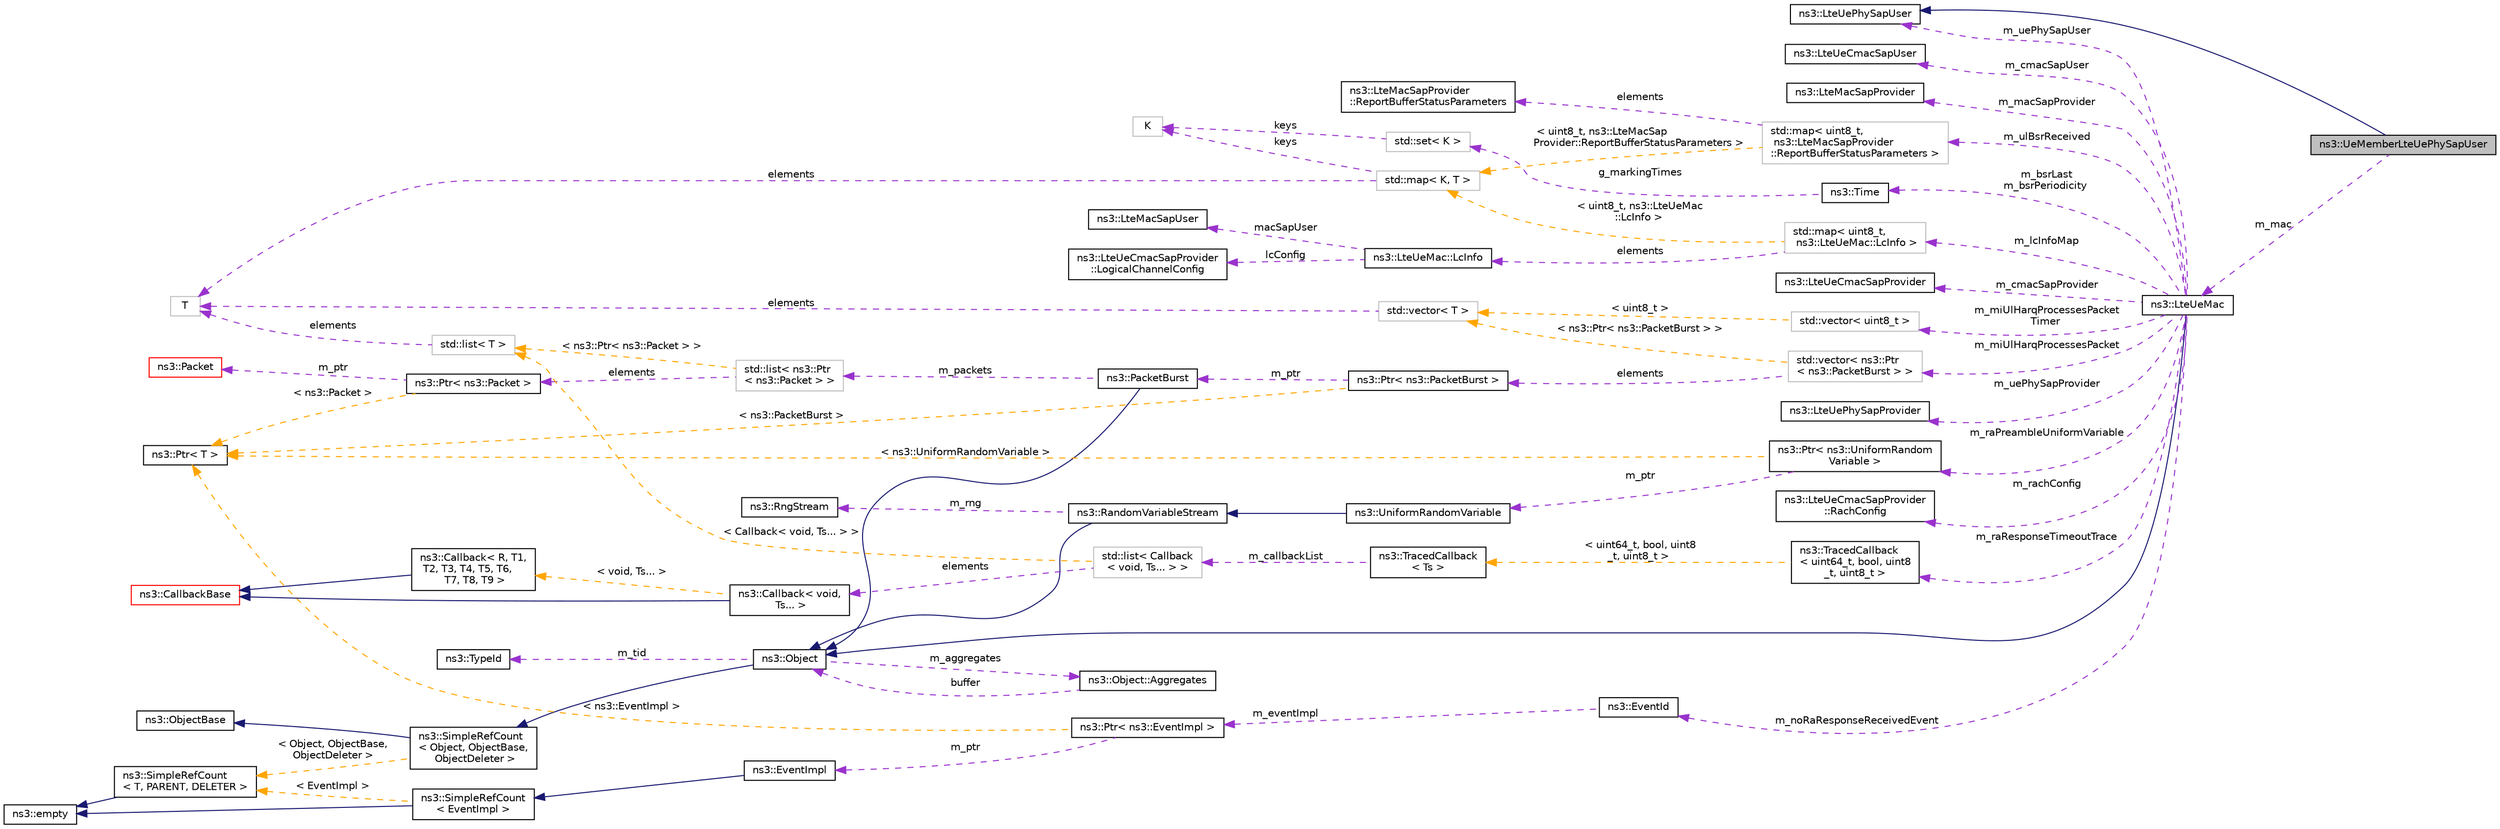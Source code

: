 digraph "ns3::UeMemberLteUePhySapUser"
{
 // LATEX_PDF_SIZE
  edge [fontname="Helvetica",fontsize="10",labelfontname="Helvetica",labelfontsize="10"];
  node [fontname="Helvetica",fontsize="10",shape=record];
  rankdir="LR";
  Node1 [label="ns3::UeMemberLteUePhySapUser",height=0.2,width=0.4,color="black", fillcolor="grey75", style="filled", fontcolor="black",tooltip="UeMemberLteUePhySapUser."];
  Node2 -> Node1 [dir="back",color="midnightblue",fontsize="10",style="solid",fontname="Helvetica"];
  Node2 [label="ns3::LteUePhySapUser",height=0.2,width=0.4,color="black", fillcolor="white", style="filled",URL="$classns3_1_1_lte_ue_phy_sap_user.html",tooltip="Service Access Point (SAP) offered by the PHY to the MAC."];
  Node3 -> Node1 [dir="back",color="darkorchid3",fontsize="10",style="dashed",label=" m_mac" ,fontname="Helvetica"];
  Node3 [label="ns3::LteUeMac",height=0.2,width=0.4,color="black", fillcolor="white", style="filled",URL="$classns3_1_1_lte_ue_mac.html",tooltip=" "];
  Node4 -> Node3 [dir="back",color="midnightblue",fontsize="10",style="solid",fontname="Helvetica"];
  Node4 [label="ns3::Object",height=0.2,width=0.4,color="black", fillcolor="white", style="filled",URL="$classns3_1_1_object.html",tooltip="A base class which provides memory management and object aggregation."];
  Node5 -> Node4 [dir="back",color="midnightblue",fontsize="10",style="solid",fontname="Helvetica"];
  Node5 [label="ns3::SimpleRefCount\l\< Object, ObjectBase,\l ObjectDeleter \>",height=0.2,width=0.4,color="black", fillcolor="white", style="filled",URL="$classns3_1_1_simple_ref_count.html",tooltip=" "];
  Node6 -> Node5 [dir="back",color="midnightblue",fontsize="10",style="solid",fontname="Helvetica"];
  Node6 [label="ns3::ObjectBase",height=0.2,width=0.4,color="black", fillcolor="white", style="filled",URL="$classns3_1_1_object_base.html",tooltip="Anchor the ns-3 type and attribute system."];
  Node7 -> Node5 [dir="back",color="orange",fontsize="10",style="dashed",label=" \< Object, ObjectBase,\l ObjectDeleter \>" ,fontname="Helvetica"];
  Node7 [label="ns3::SimpleRefCount\l\< T, PARENT, DELETER \>",height=0.2,width=0.4,color="black", fillcolor="white", style="filled",URL="$classns3_1_1_simple_ref_count.html",tooltip="A template-based reference counting class."];
  Node8 -> Node7 [dir="back",color="midnightblue",fontsize="10",style="solid",fontname="Helvetica"];
  Node8 [label="ns3::empty",height=0.2,width=0.4,color="black", fillcolor="white", style="filled",URL="$classns3_1_1empty.html",tooltip="make Callback use a separate empty type"];
  Node9 -> Node4 [dir="back",color="darkorchid3",fontsize="10",style="dashed",label=" m_tid" ,fontname="Helvetica"];
  Node9 [label="ns3::TypeId",height=0.2,width=0.4,color="black", fillcolor="white", style="filled",URL="$classns3_1_1_type_id.html",tooltip="a unique identifier for an interface."];
  Node10 -> Node4 [dir="back",color="darkorchid3",fontsize="10",style="dashed",label=" m_aggregates" ,fontname="Helvetica"];
  Node10 [label="ns3::Object::Aggregates",height=0.2,width=0.4,color="black", fillcolor="white", style="filled",URL="$structns3_1_1_object_1_1_aggregates.html",tooltip="The list of Objects aggregated to this one."];
  Node4 -> Node10 [dir="back",color="darkorchid3",fontsize="10",style="dashed",label=" buffer" ,fontname="Helvetica"];
  Node11 -> Node3 [dir="back",color="darkorchid3",fontsize="10",style="dashed",label=" m_miUlHarqProcessesPacket\lTimer" ,fontname="Helvetica"];
  Node11 [label="std::vector\< uint8_t \>",height=0.2,width=0.4,color="grey75", fillcolor="white", style="filled",tooltip=" "];
  Node12 -> Node11 [dir="back",color="orange",fontsize="10",style="dashed",label=" \< uint8_t \>" ,fontname="Helvetica"];
  Node12 [label="std::vector\< T \>",height=0.2,width=0.4,color="grey75", fillcolor="white", style="filled",tooltip=" "];
  Node13 -> Node12 [dir="back",color="darkorchid3",fontsize="10",style="dashed",label=" elements" ,fontname="Helvetica"];
  Node13 [label="T",height=0.2,width=0.4,color="grey75", fillcolor="white", style="filled",tooltip=" "];
  Node14 -> Node3 [dir="back",color="darkorchid3",fontsize="10",style="dashed",label=" m_cmacSapProvider" ,fontname="Helvetica"];
  Node14 [label="ns3::LteUeCmacSapProvider",height=0.2,width=0.4,color="black", fillcolor="white", style="filled",URL="$classns3_1_1_lte_ue_cmac_sap_provider.html",tooltip="Service Access Point (SAP) offered by the UE MAC to the UE RRC."];
  Node15 -> Node3 [dir="back",color="darkorchid3",fontsize="10",style="dashed",label=" m_lcInfoMap" ,fontname="Helvetica"];
  Node15 [label="std::map\< uint8_t,\l ns3::LteUeMac::LcInfo \>",height=0.2,width=0.4,color="grey75", fillcolor="white", style="filled",tooltip=" "];
  Node16 -> Node15 [dir="back",color="darkorchid3",fontsize="10",style="dashed",label=" elements" ,fontname="Helvetica"];
  Node16 [label="ns3::LteUeMac::LcInfo",height=0.2,width=0.4,color="black", fillcolor="white", style="filled",URL="$structns3_1_1_lte_ue_mac_1_1_lc_info.html",tooltip="LcInfo structure."];
  Node17 -> Node16 [dir="back",color="darkorchid3",fontsize="10",style="dashed",label=" lcConfig" ,fontname="Helvetica"];
  Node17 [label="ns3::LteUeCmacSapProvider\l::LogicalChannelConfig",height=0.2,width=0.4,color="black", fillcolor="white", style="filled",URL="$structns3_1_1_lte_ue_cmac_sap_provider_1_1_logical_channel_config.html",tooltip="LogicalChannelConfig structure."];
  Node18 -> Node16 [dir="back",color="darkorchid3",fontsize="10",style="dashed",label=" macSapUser" ,fontname="Helvetica"];
  Node18 [label="ns3::LteMacSapUser",height=0.2,width=0.4,color="black", fillcolor="white", style="filled",URL="$classns3_1_1_lte_mac_sap_user.html",tooltip="Service Access Point (SAP) offered by the MAC to the RLC See Femto Forum MAC Scheduler Interface Spec..."];
  Node19 -> Node15 [dir="back",color="orange",fontsize="10",style="dashed",label=" \< uint8_t, ns3::LteUeMac\l::LcInfo \>" ,fontname="Helvetica"];
  Node19 [label="std::map\< K, T \>",height=0.2,width=0.4,color="grey75", fillcolor="white", style="filled",tooltip=" "];
  Node20 -> Node19 [dir="back",color="darkorchid3",fontsize="10",style="dashed",label=" keys" ,fontname="Helvetica"];
  Node20 [label="K",height=0.2,width=0.4,color="grey75", fillcolor="white", style="filled",tooltip=" "];
  Node13 -> Node19 [dir="back",color="darkorchid3",fontsize="10",style="dashed",label=" elements" ,fontname="Helvetica"];
  Node21 -> Node3 [dir="back",color="darkorchid3",fontsize="10",style="dashed",label=" m_noRaResponseReceivedEvent" ,fontname="Helvetica"];
  Node21 [label="ns3::EventId",height=0.2,width=0.4,color="black", fillcolor="white", style="filled",URL="$classns3_1_1_event_id.html",tooltip="An identifier for simulation events."];
  Node22 -> Node21 [dir="back",color="darkorchid3",fontsize="10",style="dashed",label=" m_eventImpl" ,fontname="Helvetica"];
  Node22 [label="ns3::Ptr\< ns3::EventImpl \>",height=0.2,width=0.4,color="black", fillcolor="white", style="filled",URL="$classns3_1_1_ptr.html",tooltip=" "];
  Node23 -> Node22 [dir="back",color="darkorchid3",fontsize="10",style="dashed",label=" m_ptr" ,fontname="Helvetica"];
  Node23 [label="ns3::EventImpl",height=0.2,width=0.4,color="black", fillcolor="white", style="filled",URL="$classns3_1_1_event_impl.html",tooltip="A simulation event."];
  Node24 -> Node23 [dir="back",color="midnightblue",fontsize="10",style="solid",fontname="Helvetica"];
  Node24 [label="ns3::SimpleRefCount\l\< EventImpl \>",height=0.2,width=0.4,color="black", fillcolor="white", style="filled",URL="$classns3_1_1_simple_ref_count.html",tooltip=" "];
  Node8 -> Node24 [dir="back",color="midnightblue",fontsize="10",style="solid",fontname="Helvetica"];
  Node7 -> Node24 [dir="back",color="orange",fontsize="10",style="dashed",label=" \< EventImpl \>" ,fontname="Helvetica"];
  Node25 -> Node22 [dir="back",color="orange",fontsize="10",style="dashed",label=" \< ns3::EventImpl \>" ,fontname="Helvetica"];
  Node25 [label="ns3::Ptr\< T \>",height=0.2,width=0.4,color="black", fillcolor="white", style="filled",URL="$classns3_1_1_ptr.html",tooltip="Smart pointer class similar to boost::intrusive_ptr."];
  Node26 -> Node3 [dir="back",color="darkorchid3",fontsize="10",style="dashed",label=" m_uePhySapProvider" ,fontname="Helvetica"];
  Node26 [label="ns3::LteUePhySapProvider",height=0.2,width=0.4,color="black", fillcolor="white", style="filled",URL="$classns3_1_1_lte_ue_phy_sap_provider.html",tooltip="Service Access Point (SAP) offered by the UE-PHY to the UE-MAC."];
  Node27 -> Node3 [dir="back",color="darkorchid3",fontsize="10",style="dashed",label=" m_ulBsrReceived" ,fontname="Helvetica"];
  Node27 [label="std::map\< uint8_t,\l ns3::LteMacSapProvider\l::ReportBufferStatusParameters \>",height=0.2,width=0.4,color="grey75", fillcolor="white", style="filled",tooltip=" "];
  Node28 -> Node27 [dir="back",color="darkorchid3",fontsize="10",style="dashed",label=" elements" ,fontname="Helvetica"];
  Node28 [label="ns3::LteMacSapProvider\l::ReportBufferStatusParameters",height=0.2,width=0.4,color="black", fillcolor="white", style="filled",URL="$structns3_1_1_lte_mac_sap_provider_1_1_report_buffer_status_parameters.html",tooltip="Parameters for LteMacSapProvider::ReportBufferStatus."];
  Node19 -> Node27 [dir="back",color="orange",fontsize="10",style="dashed",label=" \< uint8_t, ns3::LteMacSap\lProvider::ReportBufferStatusParameters \>" ,fontname="Helvetica"];
  Node2 -> Node3 [dir="back",color="darkorchid3",fontsize="10",style="dashed",label=" m_uePhySapUser" ,fontname="Helvetica"];
  Node29 -> Node3 [dir="back",color="darkorchid3",fontsize="10",style="dashed",label=" m_rachConfig" ,fontname="Helvetica"];
  Node29 [label="ns3::LteUeCmacSapProvider\l::RachConfig",height=0.2,width=0.4,color="black", fillcolor="white", style="filled",URL="$structns3_1_1_lte_ue_cmac_sap_provider_1_1_rach_config.html",tooltip="RachConfig structure."];
  Node30 -> Node3 [dir="back",color="darkorchid3",fontsize="10",style="dashed",label=" m_bsrLast\nm_bsrPeriodicity" ,fontname="Helvetica"];
  Node30 [label="ns3::Time",height=0.2,width=0.4,color="black", fillcolor="white", style="filled",URL="$classns3_1_1_time.html",tooltip="Simulation virtual time values and global simulation resolution."];
  Node31 -> Node30 [dir="back",color="darkorchid3",fontsize="10",style="dashed",label=" g_markingTimes" ,fontname="Helvetica"];
  Node31 [label="std::set\< K \>",height=0.2,width=0.4,color="grey75", fillcolor="white", style="filled",tooltip=" "];
  Node20 -> Node31 [dir="back",color="darkorchid3",fontsize="10",style="dashed",label=" keys" ,fontname="Helvetica"];
  Node32 -> Node3 [dir="back",color="darkorchid3",fontsize="10",style="dashed",label=" m_miUlHarqProcessesPacket" ,fontname="Helvetica"];
  Node32 [label="std::vector\< ns3::Ptr\l\< ns3::PacketBurst \> \>",height=0.2,width=0.4,color="grey75", fillcolor="white", style="filled",tooltip=" "];
  Node33 -> Node32 [dir="back",color="darkorchid3",fontsize="10",style="dashed",label=" elements" ,fontname="Helvetica"];
  Node33 [label="ns3::Ptr\< ns3::PacketBurst \>",height=0.2,width=0.4,color="black", fillcolor="white", style="filled",URL="$classns3_1_1_ptr.html",tooltip=" "];
  Node34 -> Node33 [dir="back",color="darkorchid3",fontsize="10",style="dashed",label=" m_ptr" ,fontname="Helvetica"];
  Node34 [label="ns3::PacketBurst",height=0.2,width=0.4,color="black", fillcolor="white", style="filled",URL="$classns3_1_1_packet_burst.html",tooltip="this class implement a burst as a list of packets"];
  Node4 -> Node34 [dir="back",color="midnightblue",fontsize="10",style="solid",fontname="Helvetica"];
  Node35 -> Node34 [dir="back",color="darkorchid3",fontsize="10",style="dashed",label=" m_packets" ,fontname="Helvetica"];
  Node35 [label="std::list\< ns3::Ptr\l\< ns3::Packet \> \>",height=0.2,width=0.4,color="grey75", fillcolor="white", style="filled",tooltip=" "];
  Node36 -> Node35 [dir="back",color="darkorchid3",fontsize="10",style="dashed",label=" elements" ,fontname="Helvetica"];
  Node36 [label="ns3::Ptr\< ns3::Packet \>",height=0.2,width=0.4,color="black", fillcolor="white", style="filled",URL="$classns3_1_1_ptr.html",tooltip=" "];
  Node37 -> Node36 [dir="back",color="darkorchid3",fontsize="10",style="dashed",label=" m_ptr" ,fontname="Helvetica"];
  Node37 [label="ns3::Packet",height=0.2,width=0.4,color="red", fillcolor="white", style="filled",URL="$classns3_1_1_packet.html",tooltip="network packets"];
  Node25 -> Node36 [dir="back",color="orange",fontsize="10",style="dashed",label=" \< ns3::Packet \>" ,fontname="Helvetica"];
  Node53 -> Node35 [dir="back",color="orange",fontsize="10",style="dashed",label=" \< ns3::Ptr\< ns3::Packet \> \>" ,fontname="Helvetica"];
  Node53 [label="std::list\< T \>",height=0.2,width=0.4,color="grey75", fillcolor="white", style="filled",tooltip=" "];
  Node13 -> Node53 [dir="back",color="darkorchid3",fontsize="10",style="dashed",label=" elements" ,fontname="Helvetica"];
  Node25 -> Node33 [dir="back",color="orange",fontsize="10",style="dashed",label=" \< ns3::PacketBurst \>" ,fontname="Helvetica"];
  Node12 -> Node32 [dir="back",color="orange",fontsize="10",style="dashed",label=" \< ns3::Ptr\< ns3::PacketBurst \> \>" ,fontname="Helvetica"];
  Node54 -> Node3 [dir="back",color="darkorchid3",fontsize="10",style="dashed",label=" m_raPreambleUniformVariable" ,fontname="Helvetica"];
  Node54 [label="ns3::Ptr\< ns3::UniformRandom\lVariable \>",height=0.2,width=0.4,color="black", fillcolor="white", style="filled",URL="$classns3_1_1_ptr.html",tooltip=" "];
  Node55 -> Node54 [dir="back",color="darkorchid3",fontsize="10",style="dashed",label=" m_ptr" ,fontname="Helvetica"];
  Node55 [label="ns3::UniformRandomVariable",height=0.2,width=0.4,color="black", fillcolor="white", style="filled",URL="$classns3_1_1_uniform_random_variable.html",tooltip="The uniform distribution Random Number Generator (RNG)."];
  Node56 -> Node55 [dir="back",color="midnightblue",fontsize="10",style="solid",fontname="Helvetica"];
  Node56 [label="ns3::RandomVariableStream",height=0.2,width=0.4,color="black", fillcolor="white", style="filled",URL="$classns3_1_1_random_variable_stream.html",tooltip="The basic uniform Random Number Generator (RNG)."];
  Node4 -> Node56 [dir="back",color="midnightblue",fontsize="10",style="solid",fontname="Helvetica"];
  Node57 -> Node56 [dir="back",color="darkorchid3",fontsize="10",style="dashed",label=" m_rng" ,fontname="Helvetica"];
  Node57 [label="ns3::RngStream",height=0.2,width=0.4,color="black", fillcolor="white", style="filled",URL="$classns3_1_1_rng_stream.html",tooltip="Combined Multiple-Recursive Generator MRG32k3a."];
  Node25 -> Node54 [dir="back",color="orange",fontsize="10",style="dashed",label=" \< ns3::UniformRandomVariable \>" ,fontname="Helvetica"];
  Node58 -> Node3 [dir="back",color="darkorchid3",fontsize="10",style="dashed",label=" m_cmacSapUser" ,fontname="Helvetica"];
  Node58 [label="ns3::LteUeCmacSapUser",height=0.2,width=0.4,color="black", fillcolor="white", style="filled",URL="$classns3_1_1_lte_ue_cmac_sap_user.html",tooltip="Service Access Point (SAP) offered by the UE MAC to the UE RRC."];
  Node59 -> Node3 [dir="back",color="darkorchid3",fontsize="10",style="dashed",label=" m_macSapProvider" ,fontname="Helvetica"];
  Node59 [label="ns3::LteMacSapProvider",height=0.2,width=0.4,color="black", fillcolor="white", style="filled",URL="$classns3_1_1_lte_mac_sap_provider.html",tooltip="Service Access Point (SAP) offered by the MAC to the RLC See Femto Forum MAC Scheduler Interface Spec..."];
  Node60 -> Node3 [dir="back",color="darkorchid3",fontsize="10",style="dashed",label=" m_raResponseTimeoutTrace" ,fontname="Helvetica"];
  Node60 [label="ns3::TracedCallback\l\< uint64_t, bool, uint8\l_t, uint8_t \>",height=0.2,width=0.4,color="black", fillcolor="white", style="filled",URL="$classns3_1_1_traced_callback.html",tooltip=" "];
  Node61 -> Node60 [dir="back",color="orange",fontsize="10",style="dashed",label=" \< uint64_t, bool, uint8\l_t, uint8_t \>" ,fontname="Helvetica"];
  Node61 [label="ns3::TracedCallback\l\< Ts \>",height=0.2,width=0.4,color="black", fillcolor="white", style="filled",URL="$classns3_1_1_traced_callback.html",tooltip="Forward calls to a chain of Callback."];
  Node62 -> Node61 [dir="back",color="darkorchid3",fontsize="10",style="dashed",label=" m_callbackList" ,fontname="Helvetica"];
  Node62 [label="std::list\< Callback\l\< void, Ts... \> \>",height=0.2,width=0.4,color="grey75", fillcolor="white", style="filled",tooltip=" "];
  Node63 -> Node62 [dir="back",color="darkorchid3",fontsize="10",style="dashed",label=" elements" ,fontname="Helvetica"];
  Node63 [label="ns3::Callback\< void,\l Ts... \>",height=0.2,width=0.4,color="black", fillcolor="white", style="filled",URL="$classns3_1_1_callback.html",tooltip=" "];
  Node64 -> Node63 [dir="back",color="midnightblue",fontsize="10",style="solid",fontname="Helvetica"];
  Node64 [label="ns3::CallbackBase",height=0.2,width=0.4,color="red", fillcolor="white", style="filled",URL="$classns3_1_1_callback_base.html",tooltip="Base class for Callback class."];
  Node68 -> Node63 [dir="back",color="orange",fontsize="10",style="dashed",label=" \< void, Ts... \>" ,fontname="Helvetica"];
  Node68 [label="ns3::Callback\< R, T1,\l T2, T3, T4, T5, T6,\l T7, T8, T9 \>",height=0.2,width=0.4,color="black", fillcolor="white", style="filled",URL="$classns3_1_1_callback.html",tooltip="Callback template class."];
  Node64 -> Node68 [dir="back",color="midnightblue",fontsize="10",style="solid",fontname="Helvetica"];
  Node53 -> Node62 [dir="back",color="orange",fontsize="10",style="dashed",label=" \< Callback\< void, Ts... \> \>" ,fontname="Helvetica"];
}
